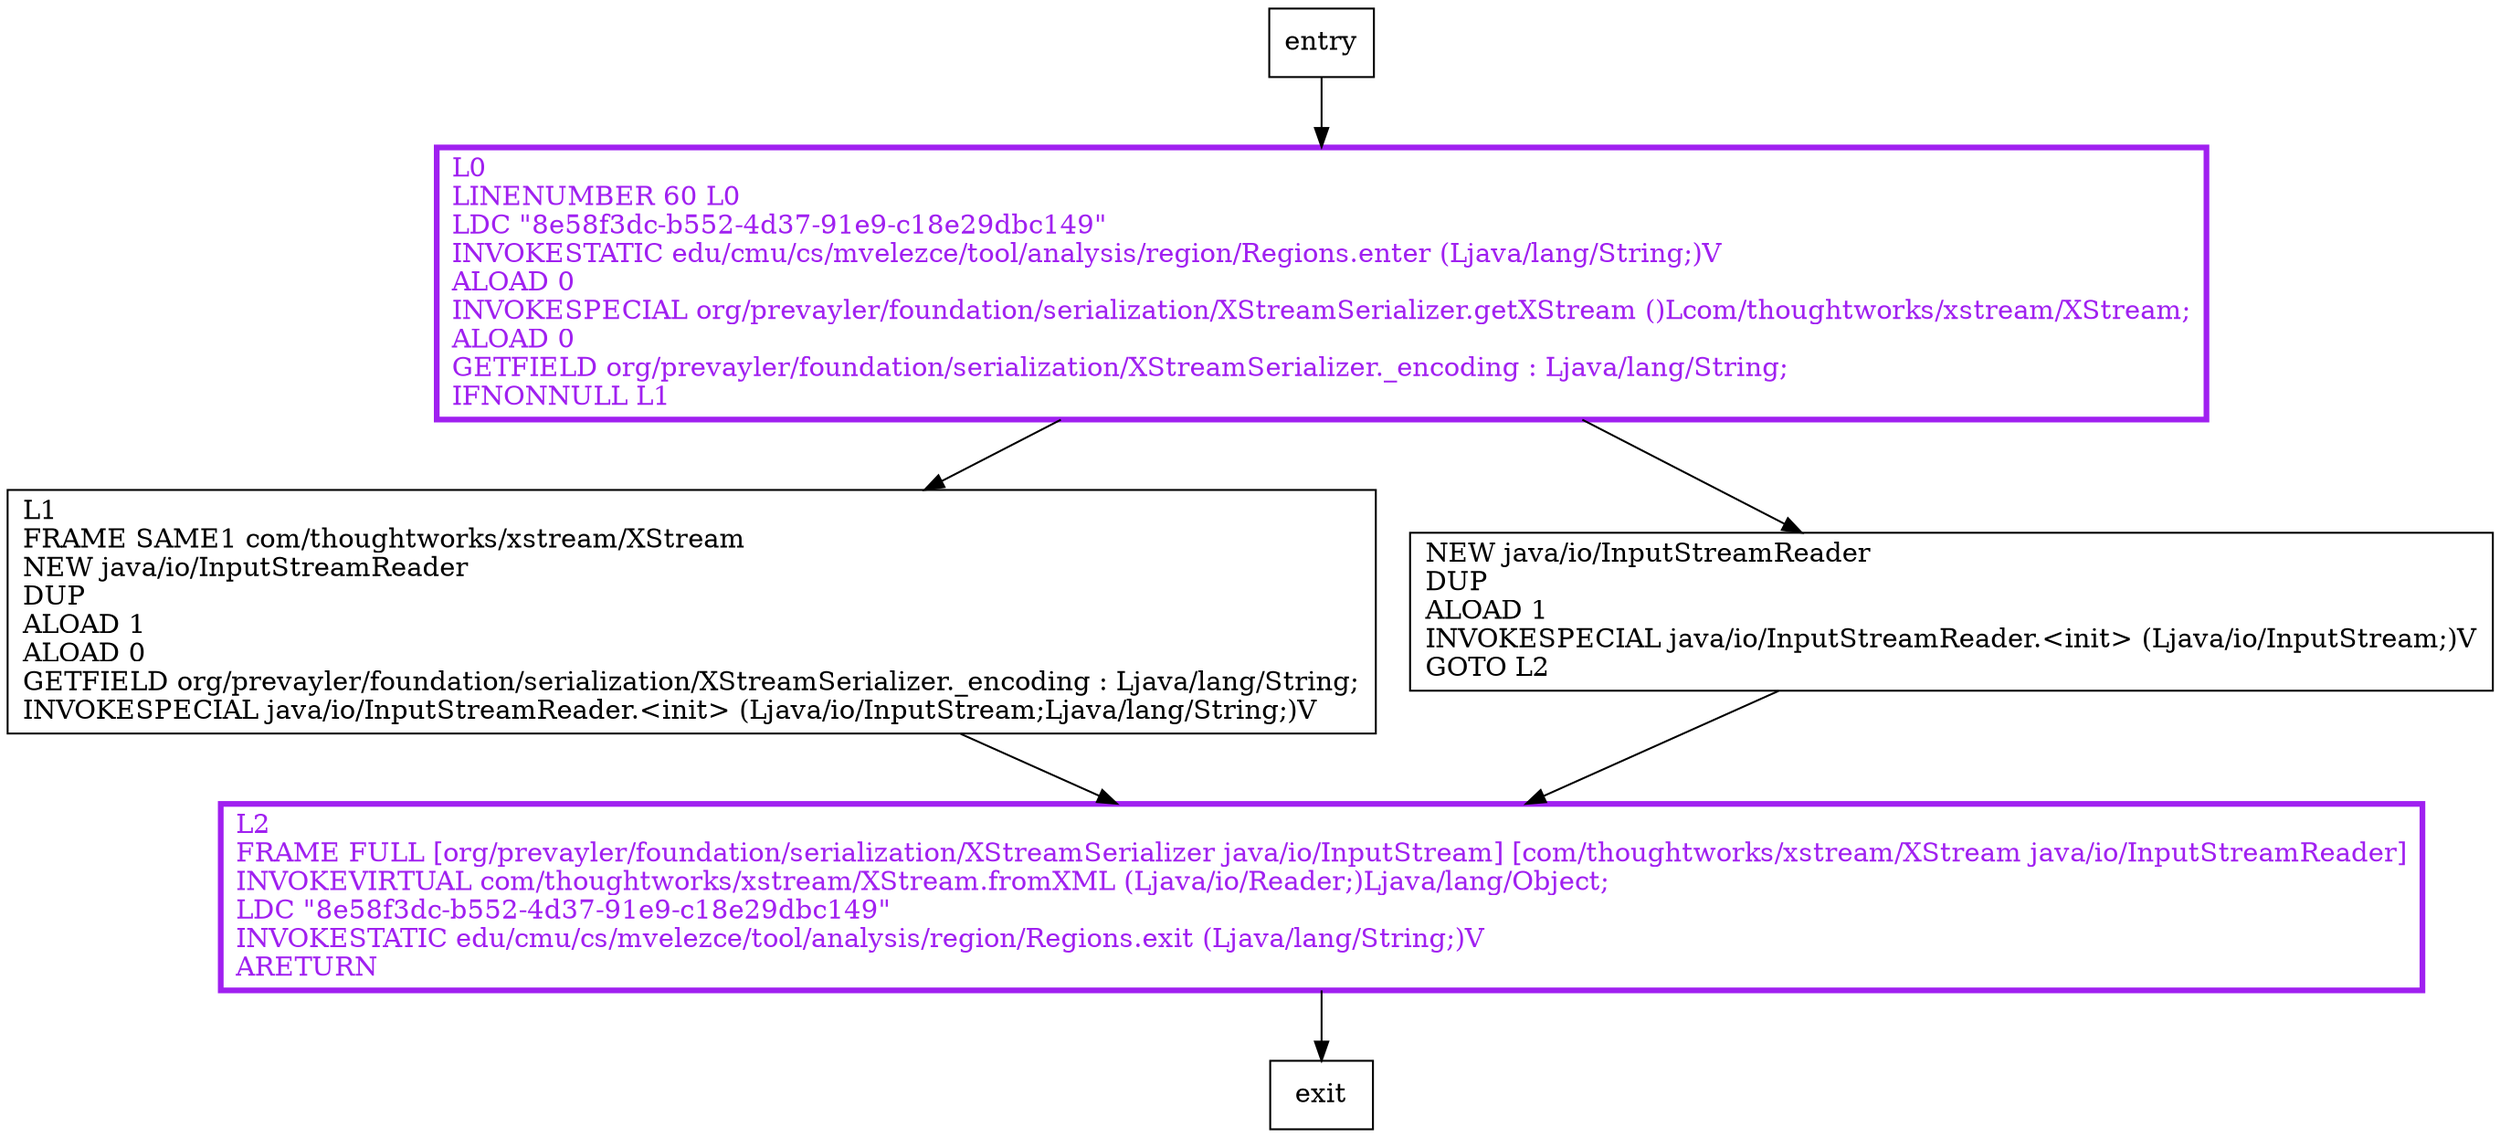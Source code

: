 digraph readObject {
node [shape=record];
306596636 [label="L0\lLINENUMBER 60 L0\lLDC \"8e58f3dc-b552-4d37-91e9-c18e29dbc149\"\lINVOKESTATIC edu/cmu/cs/mvelezce/tool/analysis/region/Regions.enter (Ljava/lang/String;)V\lALOAD 0\lINVOKESPECIAL org/prevayler/foundation/serialization/XStreamSerializer.getXStream ()Lcom/thoughtworks/xstream/XStream;\lALOAD 0\lGETFIELD org/prevayler/foundation/serialization/XStreamSerializer._encoding : Ljava/lang/String;\lIFNONNULL L1\l"];
959157033 [label="L1\lFRAME SAME1 com/thoughtworks/xstream/XStream\lNEW java/io/InputStreamReader\lDUP\lALOAD 1\lALOAD 0\lGETFIELD org/prevayler/foundation/serialization/XStreamSerializer._encoding : Ljava/lang/String;\lINVOKESPECIAL java/io/InputStreamReader.\<init\> (Ljava/io/InputStream;Ljava/lang/String;)V\l"];
1865250793 [label="NEW java/io/InputStreamReader\lDUP\lALOAD 1\lINVOKESPECIAL java/io/InputStreamReader.\<init\> (Ljava/io/InputStream;)V\lGOTO L2\l"];
578818201 [label="L2\lFRAME FULL [org/prevayler/foundation/serialization/XStreamSerializer java/io/InputStream] [com/thoughtworks/xstream/XStream java/io/InputStreamReader]\lINVOKEVIRTUAL com/thoughtworks/xstream/XStream.fromXML (Ljava/io/Reader;)Ljava/lang/Object;\lLDC \"8e58f3dc-b552-4d37-91e9-c18e29dbc149\"\lINVOKESTATIC edu/cmu/cs/mvelezce/tool/analysis/region/Regions.exit (Ljava/lang/String;)V\lARETURN\l"];
entry;
exit;
entry -> 306596636;
306596636 -> 959157033;
306596636 -> 1865250793;
959157033 -> 578818201;
1865250793 -> 578818201;
578818201 -> exit;
306596636[fontcolor="purple", penwidth=3, color="purple"];
578818201[fontcolor="purple", penwidth=3, color="purple"];
}
